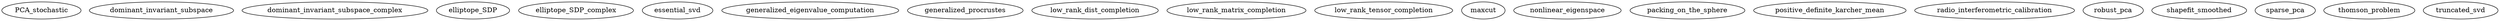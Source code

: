 /* Created by mdot for Matlab */
digraph m2html {

  PCA_stochastic [URL="PCA_stochastic.html"];
  dominant_invariant_subspace [URL="dominant_invariant_subspace.html"];
  dominant_invariant_subspace_complex [URL="dominant_invariant_subspace_complex.html"];
  elliptope_SDP [URL="elliptope_SDP.html"];
  elliptope_SDP_complex [URL="elliptope_SDP_complex.html"];
  essential_svd [URL="essential_svd.html"];
  generalized_eigenvalue_computation [URL="generalized_eigenvalue_computation.html"];
  generalized_procrustes [URL="generalized_procrustes.html"];
  low_rank_dist_completion [URL="low_rank_dist_completion.html"];
  low_rank_matrix_completion [URL="low_rank_matrix_completion.html"];
  low_rank_tensor_completion [URL="low_rank_tensor_completion.html"];
  maxcut [URL="maxcut.html"];
  nonlinear_eigenspace [URL="nonlinear_eigenspace.html"];
  packing_on_the_sphere [URL="packing_on_the_sphere.html"];
  positive_definite_karcher_mean [URL="positive_definite_karcher_mean.html"];
  radio_interferometric_calibration [URL="radio_interferometric_calibration.html"];
  robust_pca [URL="robust_pca.html"];
  shapefit_smoothed [URL="shapefit_smoothed.html"];
  sparse_pca [URL="sparse_pca.html"];
  thomson_problem [URL="thomson_problem.html"];
  truncated_svd [URL="truncated_svd.html"];
}